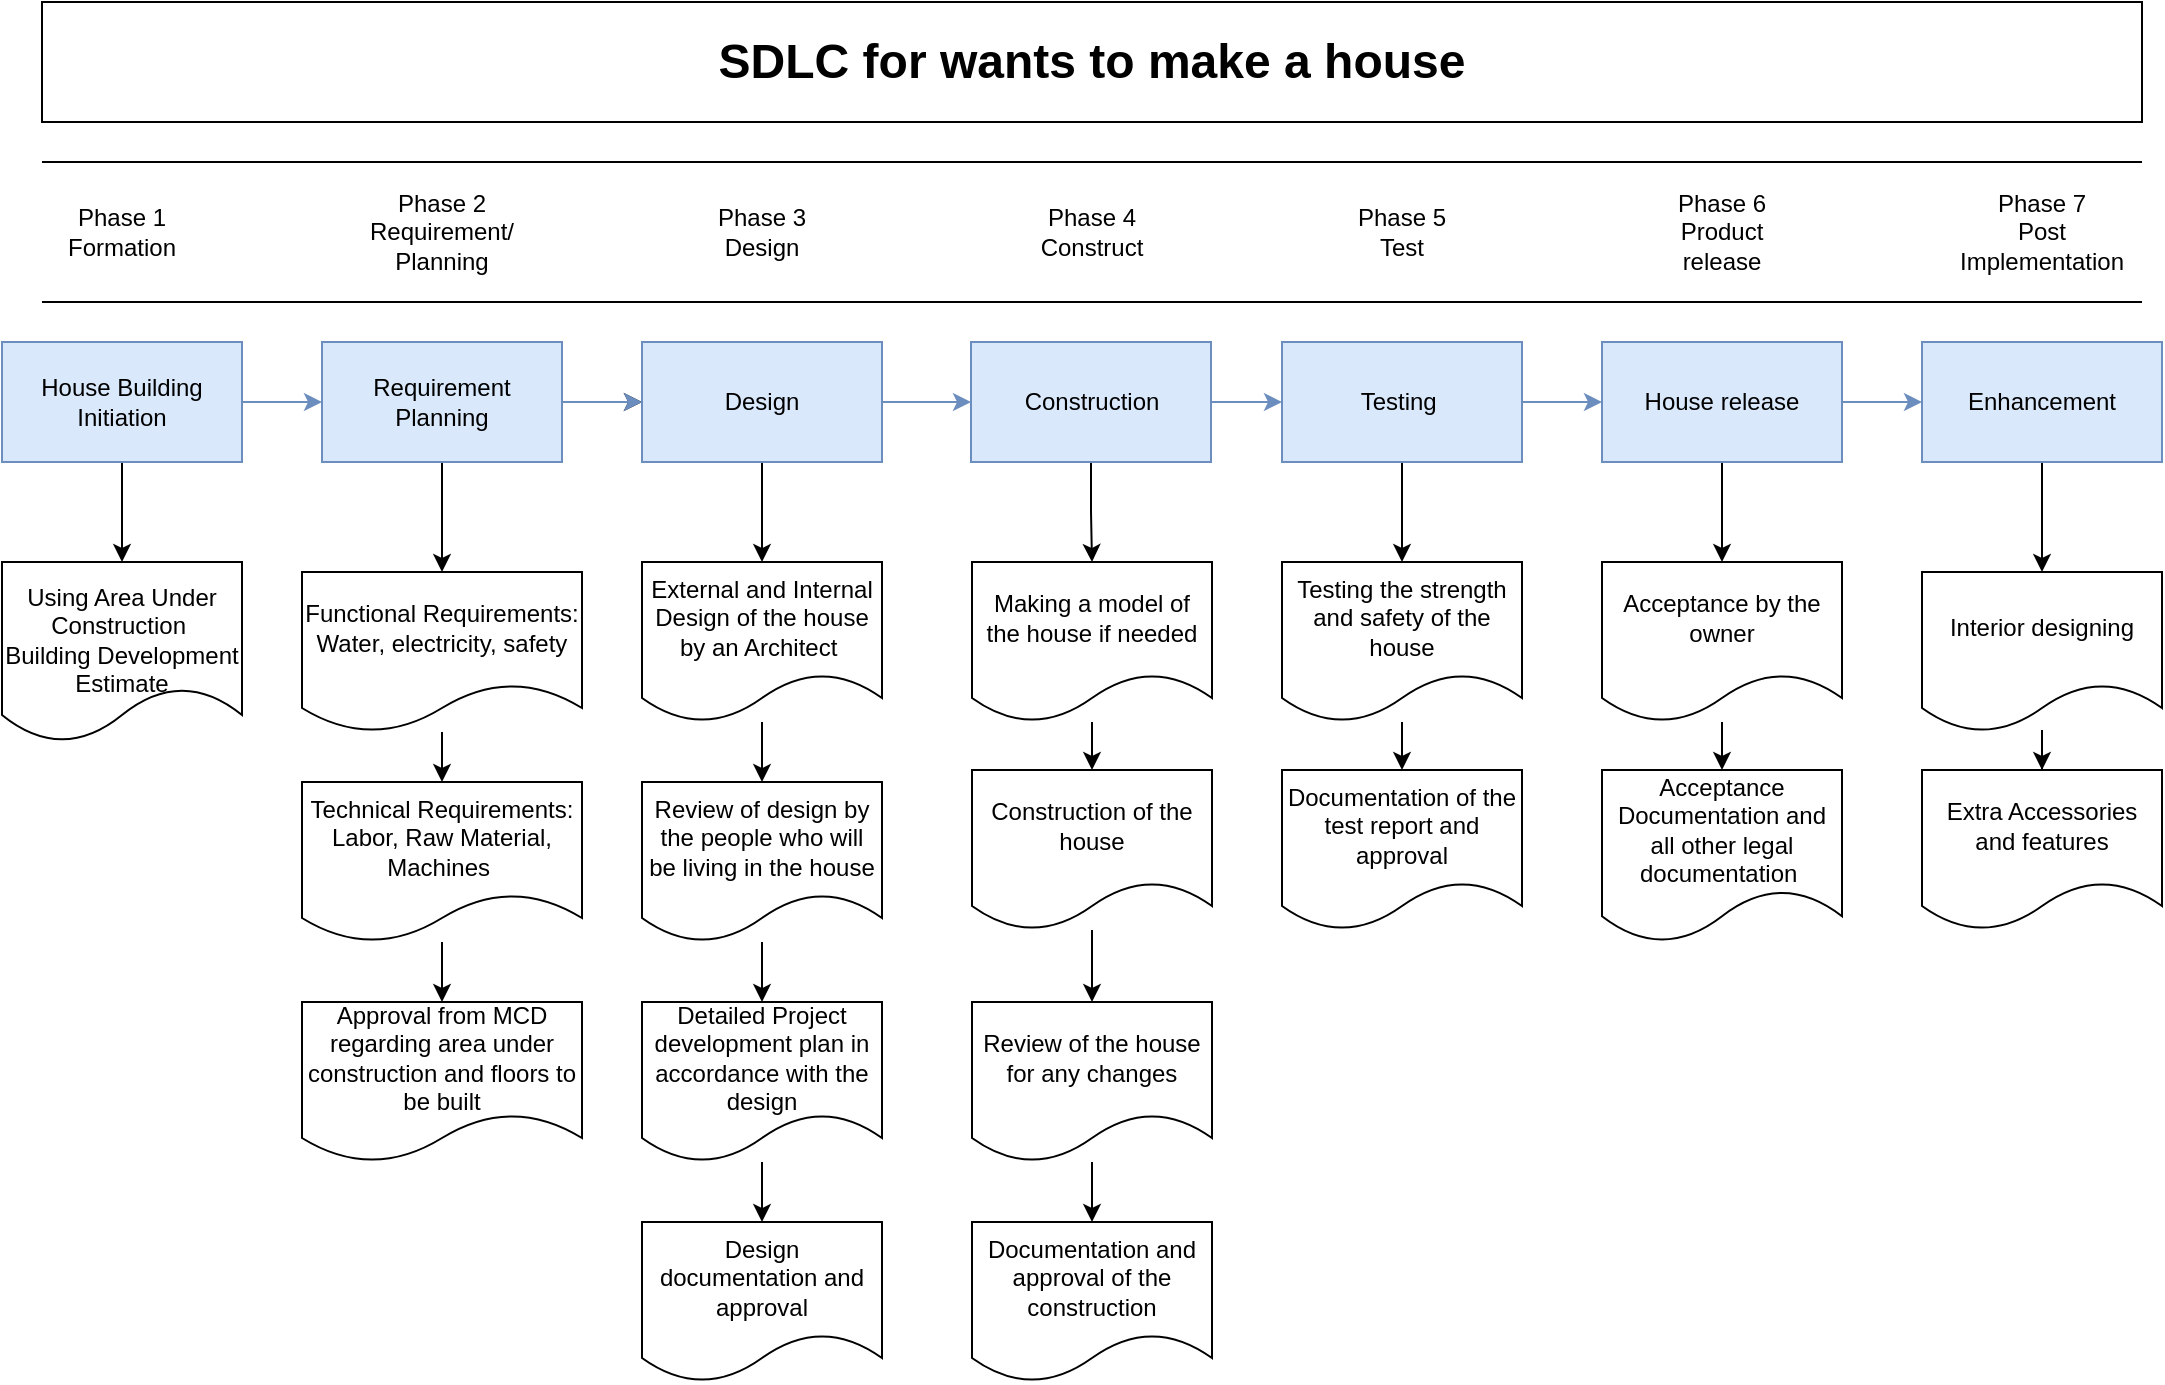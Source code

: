 <mxfile version="17.4.0" type="github">
  <diagram id="N88fRqQBOQMOm4eH01vv" name="Page-1">
    <mxGraphModel dx="1278" dy="525" grid="1" gridSize="10" guides="1" tooltips="1" connect="1" arrows="1" fold="1" page="1" pageScale="1" pageWidth="1169" pageHeight="827" background="#ffffff" math="0" shadow="0">
      <root>
        <mxCell id="0" />
        <mxCell id="1" parent="0" />
        <mxCell id="7y25BIzcjMbYV9Ad7kBw-5" value="" style="edgeStyle=orthogonalEdgeStyle;rounded=0;orthogonalLoop=1;jettySize=auto;html=1;fillColor=#dae8fc;strokeColor=#6c8ebf;" parent="1" source="7y25BIzcjMbYV9Ad7kBw-1" target="7y25BIzcjMbYV9Ad7kBw-2" edge="1">
          <mxGeometry relative="1" as="geometry" />
        </mxCell>
        <mxCell id="7y25BIzcjMbYV9Ad7kBw-7" value="" style="edgeStyle=orthogonalEdgeStyle;rounded=0;orthogonalLoop=1;jettySize=auto;html=1;" parent="1" source="7y25BIzcjMbYV9Ad7kBw-1" target="7y25BIzcjMbYV9Ad7kBw-4" edge="1">
          <mxGeometry relative="1" as="geometry" />
        </mxCell>
        <mxCell id="7y25BIzcjMbYV9Ad7kBw-1" value="House Building Initiation" style="rounded=0;whiteSpace=wrap;html=1;fillColor=#dae8fc;strokeColor=#6c8ebf;" parent="1" vertex="1">
          <mxGeometry x="40" y="200" width="120" height="60" as="geometry" />
        </mxCell>
        <mxCell id="7y25BIzcjMbYV9Ad7kBw-6" value="" style="edgeStyle=orthogonalEdgeStyle;rounded=0;orthogonalLoop=1;jettySize=auto;html=1;" parent="1" source="7y25BIzcjMbYV9Ad7kBw-2" target="7y25BIzcjMbYV9Ad7kBw-3" edge="1">
          <mxGeometry relative="1" as="geometry" />
        </mxCell>
        <mxCell id="7y25BIzcjMbYV9Ad7kBw-9" value="" style="edgeStyle=orthogonalEdgeStyle;rounded=0;orthogonalLoop=1;jettySize=auto;html=1;" parent="1" source="7y25BIzcjMbYV9Ad7kBw-2" target="7y25BIzcjMbYV9Ad7kBw-8" edge="1">
          <mxGeometry relative="1" as="geometry" />
        </mxCell>
        <mxCell id="DtMlrCJC0qW7CI2PNR6A-1" value="" style="edgeStyle=orthogonalEdgeStyle;rounded=0;orthogonalLoop=1;jettySize=auto;html=1;fillColor=#dae8fc;strokeColor=#6c8ebf;" parent="1" source="7y25BIzcjMbYV9Ad7kBw-2" target="7y25BIzcjMbYV9Ad7kBw-3" edge="1">
          <mxGeometry relative="1" as="geometry" />
        </mxCell>
        <mxCell id="7y25BIzcjMbYV9Ad7kBw-2" value="Requirement&lt;br&gt;Planning" style="rounded=0;whiteSpace=wrap;html=1;fillColor=#dae8fc;strokeColor=#6c8ebf;" parent="1" vertex="1">
          <mxGeometry x="200" y="200" width="120" height="60" as="geometry" />
        </mxCell>
        <mxCell id="7y25BIzcjMbYV9Ad7kBw-15" value="" style="edgeStyle=orthogonalEdgeStyle;rounded=0;orthogonalLoop=1;jettySize=auto;html=1;" parent="1" source="7y25BIzcjMbYV9Ad7kBw-3" target="7y25BIzcjMbYV9Ad7kBw-14" edge="1">
          <mxGeometry relative="1" as="geometry" />
        </mxCell>
        <mxCell id="7y25BIzcjMbYV9Ad7kBw-21" value="" style="edgeStyle=orthogonalEdgeStyle;rounded=0;orthogonalLoop=1;jettySize=auto;html=1;fillColor=#dae8fc;strokeColor=#6c8ebf;" parent="1" source="7y25BIzcjMbYV9Ad7kBw-3" target="7y25BIzcjMbYV9Ad7kBw-20" edge="1">
          <mxGeometry relative="1" as="geometry" />
        </mxCell>
        <mxCell id="7y25BIzcjMbYV9Ad7kBw-3" value="Design" style="rounded=0;whiteSpace=wrap;html=1;fillColor=#dae8fc;strokeColor=#6c8ebf;" parent="1" vertex="1">
          <mxGeometry x="360" y="200" width="120" height="60" as="geometry" />
        </mxCell>
        <mxCell id="7y25BIzcjMbYV9Ad7kBw-4" value="&lt;br&gt;Using Area Under Construction&amp;nbsp;&lt;br&gt;Building Development Estimate" style="shape=document;whiteSpace=wrap;html=1;boundedLbl=1;" parent="1" vertex="1">
          <mxGeometry x="40" y="310" width="120" height="90" as="geometry" />
        </mxCell>
        <mxCell id="7y25BIzcjMbYV9Ad7kBw-11" value="" style="edgeStyle=orthogonalEdgeStyle;rounded=0;orthogonalLoop=1;jettySize=auto;html=1;" parent="1" source="7y25BIzcjMbYV9Ad7kBw-8" target="7y25BIzcjMbYV9Ad7kBw-10" edge="1">
          <mxGeometry relative="1" as="geometry" />
        </mxCell>
        <mxCell id="7y25BIzcjMbYV9Ad7kBw-8" value="Functional Requirements:&lt;br&gt;Water, electricity, safety" style="shape=document;whiteSpace=wrap;html=1;boundedLbl=1;rounded=0;" parent="1" vertex="1">
          <mxGeometry x="190" y="315" width="140" height="80" as="geometry" />
        </mxCell>
        <mxCell id="7y25BIzcjMbYV9Ad7kBw-13" value="" style="edgeStyle=orthogonalEdgeStyle;rounded=0;orthogonalLoop=1;jettySize=auto;html=1;" parent="1" source="7y25BIzcjMbYV9Ad7kBw-10" target="7y25BIzcjMbYV9Ad7kBw-12" edge="1">
          <mxGeometry relative="1" as="geometry" />
        </mxCell>
        <mxCell id="7y25BIzcjMbYV9Ad7kBw-10" value="Technical Requirements:&lt;br&gt;Labor, Raw Material, Machines&amp;nbsp;" style="shape=document;whiteSpace=wrap;html=1;boundedLbl=1;rounded=0;" parent="1" vertex="1">
          <mxGeometry x="190" y="420" width="140" height="80" as="geometry" />
        </mxCell>
        <mxCell id="7y25BIzcjMbYV9Ad7kBw-12" value="Approval from MCD regarding area under construction and floors to be built" style="shape=document;whiteSpace=wrap;html=1;boundedLbl=1;rounded=0;" parent="1" vertex="1">
          <mxGeometry x="190" y="530" width="140" height="80" as="geometry" />
        </mxCell>
        <mxCell id="7y25BIzcjMbYV9Ad7kBw-17" value="" style="edgeStyle=orthogonalEdgeStyle;rounded=0;orthogonalLoop=1;jettySize=auto;html=1;" parent="1" source="7y25BIzcjMbYV9Ad7kBw-14" target="7y25BIzcjMbYV9Ad7kBw-16" edge="1">
          <mxGeometry relative="1" as="geometry" />
        </mxCell>
        <mxCell id="7y25BIzcjMbYV9Ad7kBw-14" value="External and Internal Design of the house by an Architect&amp;nbsp;" style="shape=document;whiteSpace=wrap;html=1;boundedLbl=1;rounded=0;" parent="1" vertex="1">
          <mxGeometry x="360" y="310" width="120" height="80" as="geometry" />
        </mxCell>
        <mxCell id="7y25BIzcjMbYV9Ad7kBw-19" value="" style="edgeStyle=orthogonalEdgeStyle;rounded=0;orthogonalLoop=1;jettySize=auto;html=1;" parent="1" source="7y25BIzcjMbYV9Ad7kBw-16" target="7y25BIzcjMbYV9Ad7kBw-18" edge="1">
          <mxGeometry relative="1" as="geometry" />
        </mxCell>
        <mxCell id="7y25BIzcjMbYV9Ad7kBw-16" value="Review of design by the people who will be living in the house" style="shape=document;whiteSpace=wrap;html=1;boundedLbl=1;rounded=0;" parent="1" vertex="1">
          <mxGeometry x="360" y="420" width="120" height="80" as="geometry" />
        </mxCell>
        <mxCell id="7y25BIzcjMbYV9Ad7kBw-35" value="" style="edgeStyle=orthogonalEdgeStyle;rounded=0;orthogonalLoop=1;jettySize=auto;html=1;" parent="1" source="7y25BIzcjMbYV9Ad7kBw-18" target="7y25BIzcjMbYV9Ad7kBw-34" edge="1">
          <mxGeometry relative="1" as="geometry" />
        </mxCell>
        <mxCell id="7y25BIzcjMbYV9Ad7kBw-18" value="Detailed Project development plan in accordance with the design" style="shape=document;whiteSpace=wrap;html=1;boundedLbl=1;rounded=0;" parent="1" vertex="1">
          <mxGeometry x="360" y="530" width="120" height="80" as="geometry" />
        </mxCell>
        <mxCell id="7y25BIzcjMbYV9Ad7kBw-23" value="" style="edgeStyle=orthogonalEdgeStyle;rounded=0;orthogonalLoop=1;jettySize=auto;html=1;" parent="1" source="7y25BIzcjMbYV9Ad7kBw-20" target="7y25BIzcjMbYV9Ad7kBw-22" edge="1">
          <mxGeometry relative="1" as="geometry" />
        </mxCell>
        <mxCell id="7y25BIzcjMbYV9Ad7kBw-29" value="" style="edgeStyle=orthogonalEdgeStyle;rounded=0;orthogonalLoop=1;jettySize=auto;html=1;fillColor=#dae8fc;strokeColor=#6c8ebf;" parent="1" source="7y25BIzcjMbYV9Ad7kBw-20" target="7y25BIzcjMbYV9Ad7kBw-28" edge="1">
          <mxGeometry relative="1" as="geometry" />
        </mxCell>
        <mxCell id="7y25BIzcjMbYV9Ad7kBw-20" value="Construction" style="rounded=0;whiteSpace=wrap;html=1;fillColor=#dae8fc;strokeColor=#6c8ebf;" parent="1" vertex="1">
          <mxGeometry x="524.5" y="200" width="120" height="60" as="geometry" />
        </mxCell>
        <mxCell id="7y25BIzcjMbYV9Ad7kBw-25" value="" style="edgeStyle=orthogonalEdgeStyle;rounded=0;orthogonalLoop=1;jettySize=auto;html=1;" parent="1" source="7y25BIzcjMbYV9Ad7kBw-22" target="7y25BIzcjMbYV9Ad7kBw-24" edge="1">
          <mxGeometry relative="1" as="geometry" />
        </mxCell>
        <mxCell id="7y25BIzcjMbYV9Ad7kBw-22" value="Making a model of the house if needed" style="shape=document;whiteSpace=wrap;html=1;boundedLbl=1;rounded=0;" parent="1" vertex="1">
          <mxGeometry x="525" y="310" width="120" height="80" as="geometry" />
        </mxCell>
        <mxCell id="7y25BIzcjMbYV9Ad7kBw-27" value="" style="edgeStyle=orthogonalEdgeStyle;rounded=0;orthogonalLoop=1;jettySize=auto;html=1;" parent="1" source="7y25BIzcjMbYV9Ad7kBw-24" target="7y25BIzcjMbYV9Ad7kBw-26" edge="1">
          <mxGeometry relative="1" as="geometry" />
        </mxCell>
        <mxCell id="7y25BIzcjMbYV9Ad7kBw-24" value="Construction of the house" style="shape=document;whiteSpace=wrap;html=1;boundedLbl=1;rounded=0;" parent="1" vertex="1">
          <mxGeometry x="525" y="414" width="120" height="80" as="geometry" />
        </mxCell>
        <mxCell id="7y25BIzcjMbYV9Ad7kBw-37" value="" style="edgeStyle=orthogonalEdgeStyle;rounded=0;orthogonalLoop=1;jettySize=auto;html=1;" parent="1" source="7y25BIzcjMbYV9Ad7kBw-26" target="7y25BIzcjMbYV9Ad7kBw-36" edge="1">
          <mxGeometry relative="1" as="geometry" />
        </mxCell>
        <mxCell id="7y25BIzcjMbYV9Ad7kBw-26" value="Review of the house for any changes" style="shape=document;whiteSpace=wrap;html=1;boundedLbl=1;rounded=0;" parent="1" vertex="1">
          <mxGeometry x="525" y="530" width="120" height="80" as="geometry" />
        </mxCell>
        <mxCell id="7y25BIzcjMbYV9Ad7kBw-31" value="" style="edgeStyle=orthogonalEdgeStyle;rounded=0;orthogonalLoop=1;jettySize=auto;html=1;" parent="1" source="7y25BIzcjMbYV9Ad7kBw-28" target="7y25BIzcjMbYV9Ad7kBw-30" edge="1">
          <mxGeometry relative="1" as="geometry" />
        </mxCell>
        <mxCell id="7y25BIzcjMbYV9Ad7kBw-39" value="" style="edgeStyle=orthogonalEdgeStyle;rounded=0;orthogonalLoop=1;jettySize=auto;html=1;fillColor=#dae8fc;strokeColor=#6c8ebf;" parent="1" source="7y25BIzcjMbYV9Ad7kBw-28" target="7y25BIzcjMbYV9Ad7kBw-38" edge="1">
          <mxGeometry relative="1" as="geometry" />
        </mxCell>
        <mxCell id="7y25BIzcjMbYV9Ad7kBw-28" value="Testing&amp;nbsp;" style="rounded=0;whiteSpace=wrap;html=1;fillColor=#dae8fc;strokeColor=#6c8ebf;" parent="1" vertex="1">
          <mxGeometry x="680" y="200" width="120" height="60" as="geometry" />
        </mxCell>
        <mxCell id="7y25BIzcjMbYV9Ad7kBw-33" value="" style="edgeStyle=orthogonalEdgeStyle;rounded=0;orthogonalLoop=1;jettySize=auto;html=1;" parent="1" source="7y25BIzcjMbYV9Ad7kBw-30" target="7y25BIzcjMbYV9Ad7kBw-32" edge="1">
          <mxGeometry relative="1" as="geometry" />
        </mxCell>
        <mxCell id="7y25BIzcjMbYV9Ad7kBw-30" value="Testing the strength and safety of the house" style="shape=document;whiteSpace=wrap;html=1;boundedLbl=1;rounded=0;" parent="1" vertex="1">
          <mxGeometry x="680" y="310" width="120" height="80" as="geometry" />
        </mxCell>
        <mxCell id="7y25BIzcjMbYV9Ad7kBw-32" value="Documentation of the test report and approval" style="shape=document;whiteSpace=wrap;html=1;boundedLbl=1;rounded=0;" parent="1" vertex="1">
          <mxGeometry x="680" y="414" width="120" height="80" as="geometry" />
        </mxCell>
        <mxCell id="7y25BIzcjMbYV9Ad7kBw-34" value="Design documentation and approval" style="shape=document;whiteSpace=wrap;html=1;boundedLbl=1;rounded=0;" parent="1" vertex="1">
          <mxGeometry x="360" y="640" width="120" height="80" as="geometry" />
        </mxCell>
        <mxCell id="7y25BIzcjMbYV9Ad7kBw-36" value="Documentation and approval of the construction" style="shape=document;whiteSpace=wrap;html=1;boundedLbl=1;rounded=0;" parent="1" vertex="1">
          <mxGeometry x="525" y="640" width="120" height="80" as="geometry" />
        </mxCell>
        <mxCell id="7y25BIzcjMbYV9Ad7kBw-41" value="" style="edgeStyle=orthogonalEdgeStyle;rounded=0;orthogonalLoop=1;jettySize=auto;html=1;" parent="1" source="7y25BIzcjMbYV9Ad7kBw-38" target="7y25BIzcjMbYV9Ad7kBw-40" edge="1">
          <mxGeometry relative="1" as="geometry" />
        </mxCell>
        <mxCell id="7y25BIzcjMbYV9Ad7kBw-45" value="" style="edgeStyle=orthogonalEdgeStyle;rounded=0;orthogonalLoop=1;jettySize=auto;html=1;fillColor=#dae8fc;strokeColor=#6c8ebf;" parent="1" source="7y25BIzcjMbYV9Ad7kBw-38" target="7y25BIzcjMbYV9Ad7kBw-44" edge="1">
          <mxGeometry relative="1" as="geometry" />
        </mxCell>
        <mxCell id="7y25BIzcjMbYV9Ad7kBw-38" value="House release" style="whiteSpace=wrap;html=1;rounded=0;fillColor=#dae8fc;strokeColor=#6c8ebf;" parent="1" vertex="1">
          <mxGeometry x="840" y="200" width="120" height="60" as="geometry" />
        </mxCell>
        <mxCell id="7y25BIzcjMbYV9Ad7kBw-43" value="" style="edgeStyle=orthogonalEdgeStyle;rounded=0;orthogonalLoop=1;jettySize=auto;html=1;" parent="1" source="7y25BIzcjMbYV9Ad7kBw-40" target="7y25BIzcjMbYV9Ad7kBw-42" edge="1">
          <mxGeometry relative="1" as="geometry" />
        </mxCell>
        <mxCell id="7y25BIzcjMbYV9Ad7kBw-40" value="Acceptance by the owner" style="shape=document;whiteSpace=wrap;html=1;boundedLbl=1;rounded=0;" parent="1" vertex="1">
          <mxGeometry x="840" y="310" width="120" height="80" as="geometry" />
        </mxCell>
        <mxCell id="7y25BIzcjMbYV9Ad7kBw-42" value="Acceptance Documentation and all other legal documentation&amp;nbsp;" style="shape=document;whiteSpace=wrap;html=1;boundedLbl=1;rounded=0;" parent="1" vertex="1">
          <mxGeometry x="840" y="414" width="120" height="86" as="geometry" />
        </mxCell>
        <mxCell id="7y25BIzcjMbYV9Ad7kBw-47" value="" style="edgeStyle=orthogonalEdgeStyle;rounded=0;orthogonalLoop=1;jettySize=auto;html=1;" parent="1" source="7y25BIzcjMbYV9Ad7kBw-44" target="7y25BIzcjMbYV9Ad7kBw-46" edge="1">
          <mxGeometry relative="1" as="geometry" />
        </mxCell>
        <mxCell id="7y25BIzcjMbYV9Ad7kBw-44" value="Enhancement" style="whiteSpace=wrap;html=1;rounded=0;fillColor=#dae8fc;strokeColor=#6c8ebf;" parent="1" vertex="1">
          <mxGeometry x="1000" y="200" width="120" height="60" as="geometry" />
        </mxCell>
        <mxCell id="7y25BIzcjMbYV9Ad7kBw-49" value="" style="edgeStyle=orthogonalEdgeStyle;rounded=0;orthogonalLoop=1;jettySize=auto;html=1;" parent="1" source="7y25BIzcjMbYV9Ad7kBw-46" target="7y25BIzcjMbYV9Ad7kBw-48" edge="1">
          <mxGeometry relative="1" as="geometry" />
        </mxCell>
        <mxCell id="7y25BIzcjMbYV9Ad7kBw-46" value="Interior designing" style="shape=document;whiteSpace=wrap;html=1;boundedLbl=1;rounded=0;" parent="1" vertex="1">
          <mxGeometry x="1000" y="315" width="120" height="80" as="geometry" />
        </mxCell>
        <mxCell id="7y25BIzcjMbYV9Ad7kBw-48" value="Extra Accessories and features" style="shape=document;whiteSpace=wrap;html=1;boundedLbl=1;rounded=0;" parent="1" vertex="1">
          <mxGeometry x="1000" y="414" width="120" height="80" as="geometry" />
        </mxCell>
        <mxCell id="DtMlrCJC0qW7CI2PNR6A-3" value="Phase 1&lt;br&gt;Formation" style="text;html=1;strokeColor=none;fillColor=none;align=center;verticalAlign=middle;whiteSpace=wrap;rounded=0;" parent="1" vertex="1">
          <mxGeometry x="70" y="130" width="60" height="30" as="geometry" />
        </mxCell>
        <mxCell id="DtMlrCJC0qW7CI2PNR6A-4" value="Phase 2&lt;br&gt;Requirement/ Planning" style="text;html=1;strokeColor=none;fillColor=none;align=center;verticalAlign=middle;whiteSpace=wrap;rounded=0;" parent="1" vertex="1">
          <mxGeometry x="230" y="130" width="60" height="30" as="geometry" />
        </mxCell>
        <mxCell id="DtMlrCJC0qW7CI2PNR6A-6" value="Phase 3&lt;br&gt;Design" style="text;html=1;strokeColor=none;fillColor=none;align=center;verticalAlign=middle;whiteSpace=wrap;rounded=0;" parent="1" vertex="1">
          <mxGeometry x="390" y="130" width="60" height="30" as="geometry" />
        </mxCell>
        <mxCell id="DtMlrCJC0qW7CI2PNR6A-7" value="Phase 4&lt;br&gt;Construct" style="text;html=1;strokeColor=none;fillColor=none;align=center;verticalAlign=middle;whiteSpace=wrap;rounded=0;" parent="1" vertex="1">
          <mxGeometry x="555" y="130" width="60" height="30" as="geometry" />
        </mxCell>
        <mxCell id="DtMlrCJC0qW7CI2PNR6A-8" value="Phase 5&lt;br&gt;Test" style="text;html=1;strokeColor=none;fillColor=none;align=center;verticalAlign=middle;whiteSpace=wrap;rounded=0;" parent="1" vertex="1">
          <mxGeometry x="710" y="130" width="60" height="30" as="geometry" />
        </mxCell>
        <mxCell id="DtMlrCJC0qW7CI2PNR6A-9" value="Phase 6&lt;br&gt;Product release" style="text;html=1;strokeColor=none;fillColor=none;align=center;verticalAlign=middle;whiteSpace=wrap;rounded=0;" parent="1" vertex="1">
          <mxGeometry x="870" y="130" width="60" height="30" as="geometry" />
        </mxCell>
        <mxCell id="DtMlrCJC0qW7CI2PNR6A-10" value="Phase 7&lt;br&gt;Post Implementation" style="text;html=1;strokeColor=none;fillColor=none;align=center;verticalAlign=middle;whiteSpace=wrap;rounded=0;" parent="1" vertex="1">
          <mxGeometry x="1030" y="130" width="60" height="30" as="geometry" />
        </mxCell>
        <mxCell id="DtMlrCJC0qW7CI2PNR6A-12" value="" style="endArrow=none;html=1;rounded=0;" parent="1" edge="1">
          <mxGeometry width="50" height="50" relative="1" as="geometry">
            <mxPoint x="60" y="110" as="sourcePoint" />
            <mxPoint x="1110" y="110" as="targetPoint" />
          </mxGeometry>
        </mxCell>
        <mxCell id="DtMlrCJC0qW7CI2PNR6A-13" value="" style="endArrow=none;html=1;rounded=0;" parent="1" edge="1">
          <mxGeometry width="50" height="50" relative="1" as="geometry">
            <mxPoint x="60" y="180" as="sourcePoint" />
            <mxPoint x="1110" y="180" as="targetPoint" />
          </mxGeometry>
        </mxCell>
        <mxCell id="IzHZfGezDShvI1KzyOSK-2" value="&lt;font style=&quot;font-size: 24px&quot;&gt;&lt;b&gt;SDLC for wants to make a house&lt;/b&gt;&lt;/font&gt;" style="whiteSpace=wrap;html=1;fontSize=18;" vertex="1" parent="1">
          <mxGeometry x="60" y="30" width="1050" height="60" as="geometry" />
        </mxCell>
      </root>
    </mxGraphModel>
  </diagram>
</mxfile>
